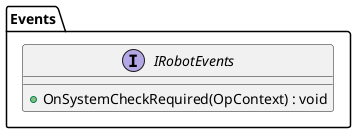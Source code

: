 @startuml IRobotEvents

package Events
{

interface IRobotEvents
{
    +OnSystemCheckRequired(OpContext) : void
}

}

@enduml
